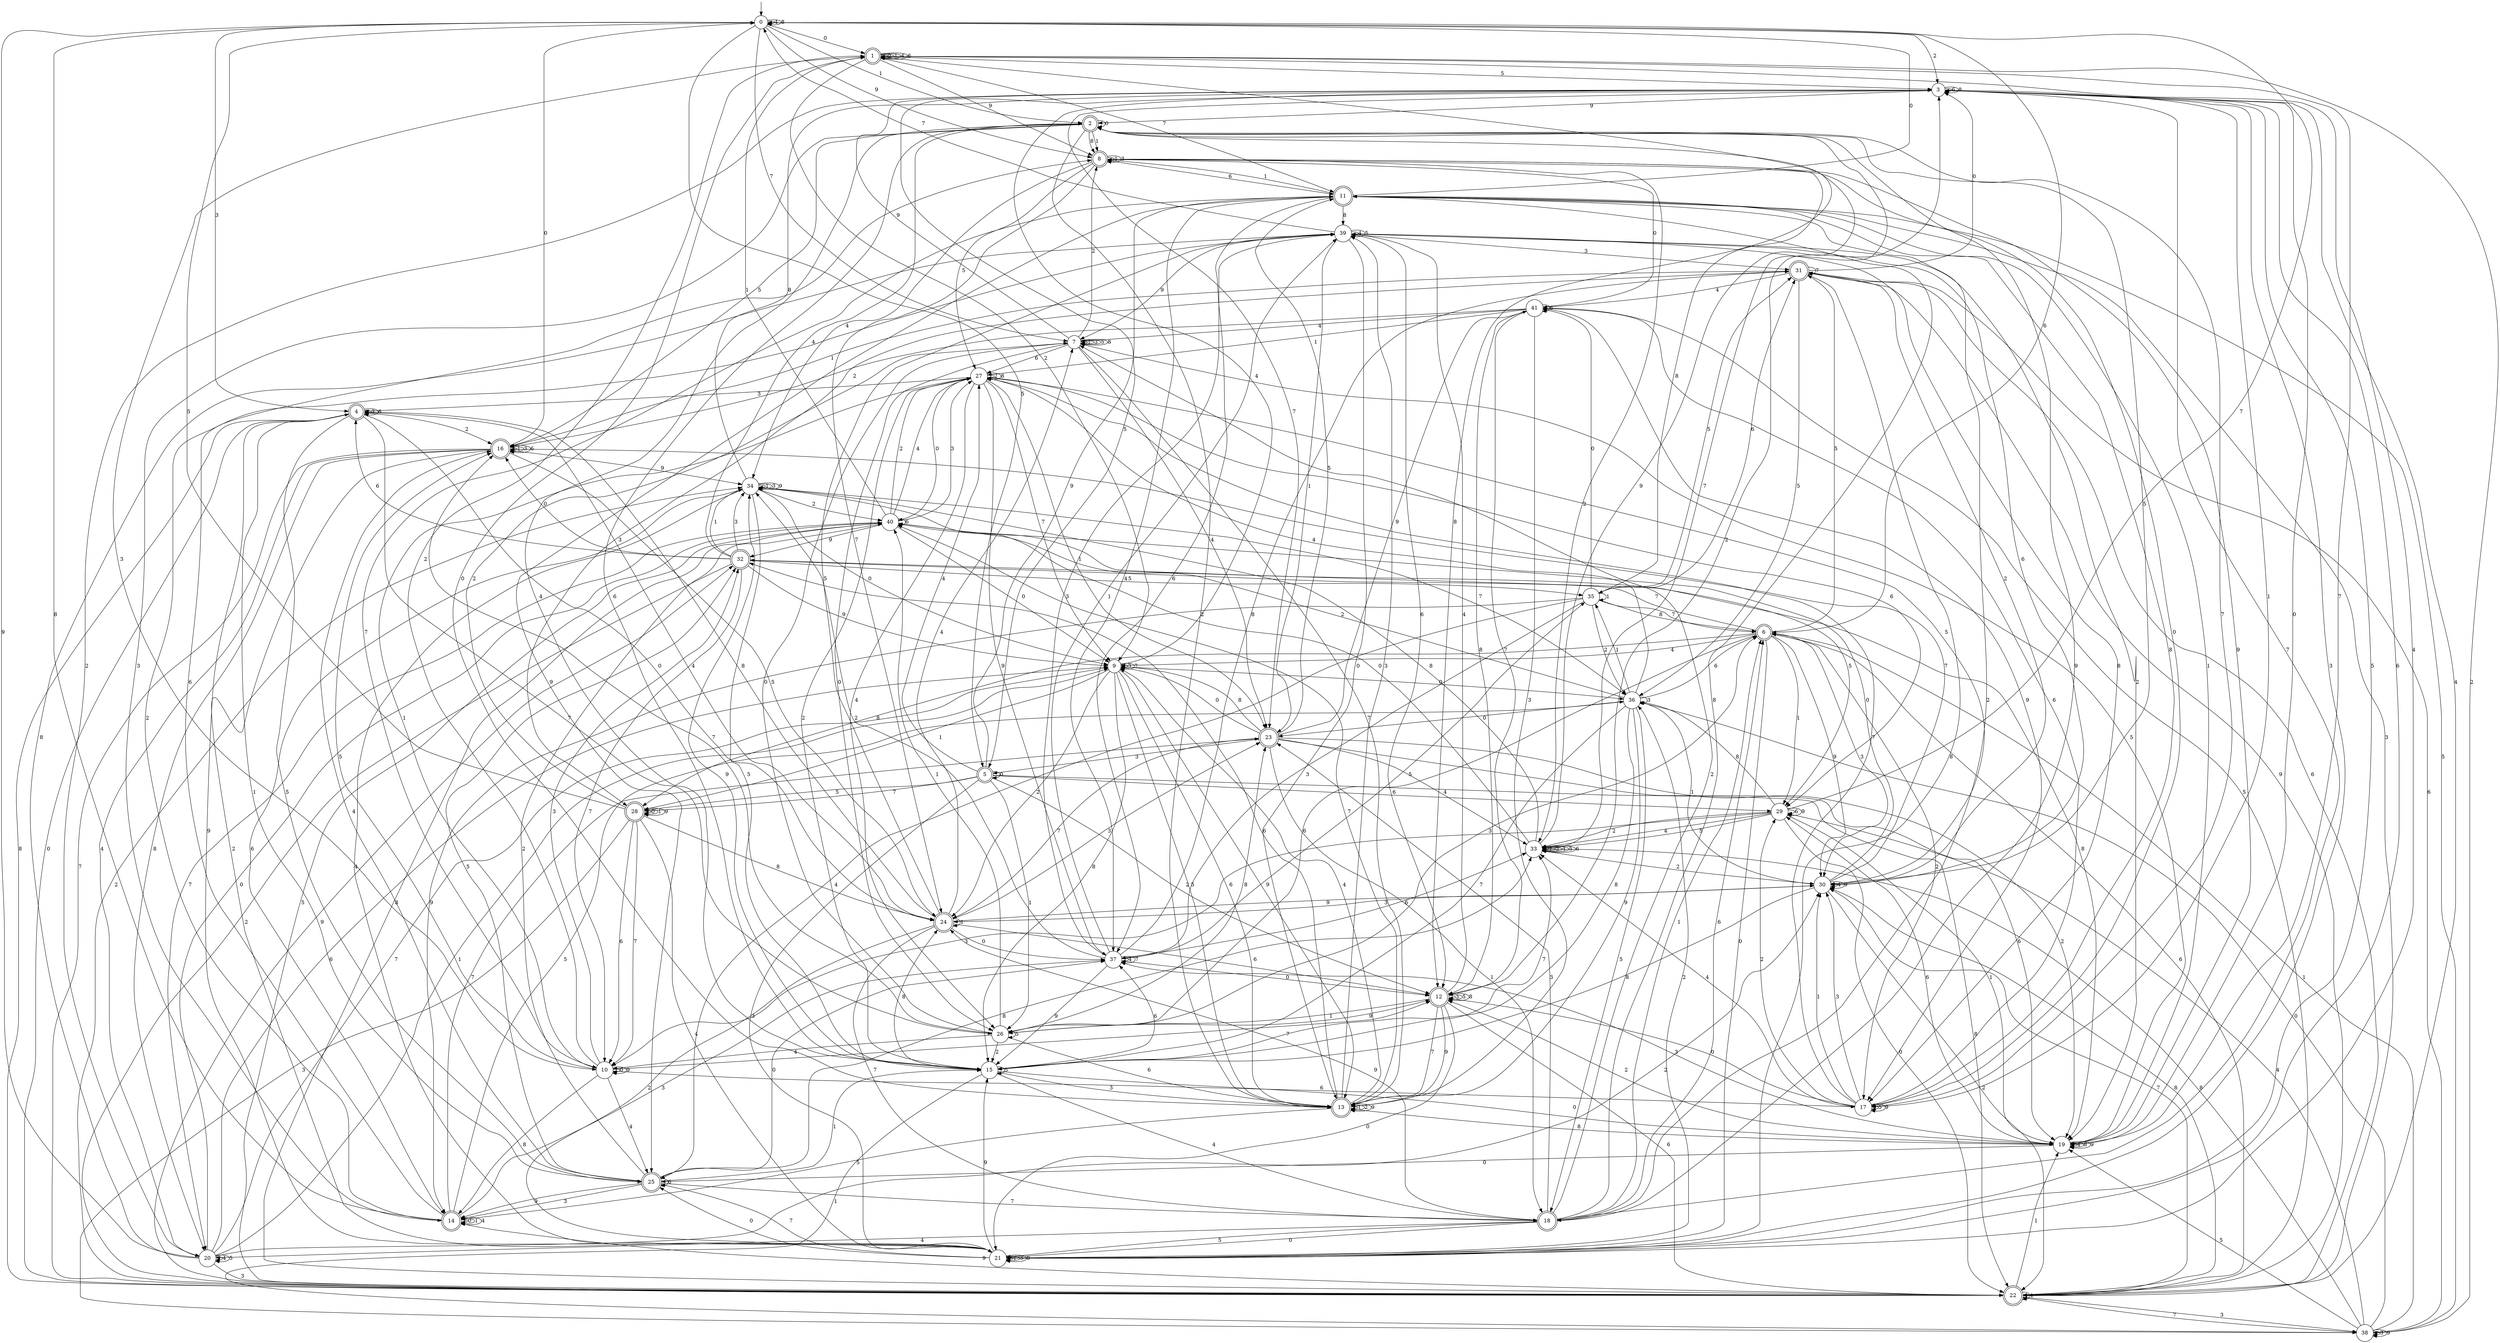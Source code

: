 digraph g {

	s0 [shape="circle" label="0"];
	s1 [shape="doublecircle" label="1"];
	s2 [shape="doublecircle" label="2"];
	s3 [shape="circle" label="3"];
	s4 [shape="doublecircle" label="4"];
	s5 [shape="doublecircle" label="5"];
	s6 [shape="doublecircle" label="6"];
	s7 [shape="circle" label="7"];
	s8 [shape="doublecircle" label="8"];
	s9 [shape="circle" label="9"];
	s10 [shape="circle" label="10"];
	s11 [shape="doublecircle" label="11"];
	s12 [shape="doublecircle" label="12"];
	s13 [shape="doublecircle" label="13"];
	s14 [shape="doublecircle" label="14"];
	s15 [shape="circle" label="15"];
	s16 [shape="doublecircle" label="16"];
	s17 [shape="circle" label="17"];
	s18 [shape="doublecircle" label="18"];
	s19 [shape="circle" label="19"];
	s20 [shape="circle" label="20"];
	s21 [shape="circle" label="21"];
	s22 [shape="doublecircle" label="22"];
	s23 [shape="doublecircle" label="23"];
	s24 [shape="doublecircle" label="24"];
	s25 [shape="doublecircle" label="25"];
	s26 [shape="circle" label="26"];
	s27 [shape="circle" label="27"];
	s28 [shape="doublecircle" label="28"];
	s29 [shape="circle" label="29"];
	s30 [shape="circle" label="30"];
	s31 [shape="doublecircle" label="31"];
	s32 [shape="doublecircle" label="32"];
	s33 [shape="circle" label="33"];
	s34 [shape="circle" label="34"];
	s35 [shape="circle" label="35"];
	s36 [shape="circle" label="36"];
	s37 [shape="circle" label="37"];
	s38 [shape="circle" label="38"];
	s39 [shape="circle" label="39"];
	s40 [shape="circle" label="40"];
	s41 [shape="circle" label="41"];
	s0 -> s1 [label="0"];
	s0 -> s2 [label="1"];
	s0 -> s3 [label="2"];
	s0 -> s4 [label="3"];
	s0 -> s0 [label="4"];
	s0 -> s5 [label="5"];
	s0 -> s6 [label="6"];
	s0 -> s7 [label="7"];
	s0 -> s0 [label="8"];
	s0 -> s8 [label="9"];
	s1 -> s1 [label="0"];
	s1 -> s1 [label="1"];
	s1 -> s9 [label="2"];
	s1 -> s10 [label="3"];
	s1 -> s1 [label="4"];
	s1 -> s3 [label="5"];
	s1 -> s1 [label="6"];
	s1 -> s11 [label="7"];
	s1 -> s12 [label="8"];
	s1 -> s8 [label="9"];
	s2 -> s2 [label="0"];
	s2 -> s8 [label="1"];
	s2 -> s13 [label="2"];
	s2 -> s14 [label="3"];
	s2 -> s15 [label="4"];
	s2 -> s16 [label="5"];
	s2 -> s15 [label="6"];
	s2 -> s17 [label="7"];
	s2 -> s8 [label="8"];
	s2 -> s18 [label="9"];
	s3 -> s19 [label="0"];
	s3 -> s17 [label="1"];
	s3 -> s20 [label="2"];
	s3 -> s21 [label="3"];
	s3 -> s22 [label="4"];
	s3 -> s5 [label="5"];
	s3 -> s3 [label="6"];
	s3 -> s23 [label="7"];
	s3 -> s3 [label="8"];
	s3 -> s2 [label="9"];
	s4 -> s24 [label="0"];
	s4 -> s25 [label="1"];
	s4 -> s16 [label="2"];
	s4 -> s4 [label="3"];
	s4 -> s24 [label="4"];
	s4 -> s25 [label="5"];
	s4 -> s4 [label="6"];
	s4 -> s26 [label="7"];
	s4 -> s22 [label="8"];
	s4 -> s21 [label="9"];
	s5 -> s5 [label="0"];
	s5 -> s26 [label="1"];
	s5 -> s12 [label="2"];
	s5 -> s21 [label="3"];
	s5 -> s27 [label="4"];
	s5 -> s28 [label="5"];
	s5 -> s29 [label="6"];
	s5 -> s28 [label="7"];
	s5 -> s22 [label="8"];
	s5 -> s11 [label="9"];
	s6 -> s21 [label="0"];
	s6 -> s29 [label="1"];
	s6 -> s17 [label="2"];
	s6 -> s30 [label="3"];
	s6 -> s9 [label="4"];
	s6 -> s31 [label="5"];
	s6 -> s26 [label="6"];
	s6 -> s32 [label="7"];
	s6 -> s28 [label="8"];
	s6 -> s30 [label="9"];
	s7 -> s26 [label="0"];
	s7 -> s7 [label="1"];
	s7 -> s8 [label="2"];
	s7 -> s7 [label="3"];
	s7 -> s23 [label="4"];
	s7 -> s7 [label="5"];
	s7 -> s27 [label="6"];
	s7 -> s13 [label="7"];
	s7 -> s7 [label="8"];
	s7 -> s3 [label="9"];
	s8 -> s17 [label="0"];
	s8 -> s8 [label="1"];
	s8 -> s33 [label="2"];
	s8 -> s8 [label="3"];
	s8 -> s34 [label="4"];
	s8 -> s27 [label="5"];
	s8 -> s11 [label="6"];
	s8 -> s24 [label="7"];
	s8 -> s35 [label="8"];
	s8 -> s19 [label="9"];
	s9 -> s36 [label="0"];
	s9 -> s28 [label="1"];
	s9 -> s24 [label="2"];
	s9 -> s9 [label="3"];
	s9 -> s3 [label="4"];
	s9 -> s13 [label="5"];
	s9 -> s13 [label="6"];
	s9 -> s9 [label="7"];
	s9 -> s15 [label="8"];
	s9 -> s13 [label="9"];
	s10 -> s10 [label="0"];
	s10 -> s27 [label="1"];
	s10 -> s1 [label="2"];
	s10 -> s32 [label="3"];
	s10 -> s25 [label="4"];
	s10 -> s16 [label="5"];
	s10 -> s17 [label="6"];
	s10 -> s12 [label="7"];
	s10 -> s14 [label="8"];
	s10 -> s10 [label="9"];
	s11 -> s0 [label="0"];
	s11 -> s8 [label="1"];
	s11 -> s18 [label="2"];
	s11 -> s22 [label="3"];
	s11 -> s37 [label="4"];
	s11 -> s38 [label="5"];
	s11 -> s37 [label="6"];
	s11 -> s10 [label="7"];
	s11 -> s39 [label="8"];
	s11 -> s25 [label="9"];
	s12 -> s21 [label="0"];
	s12 -> s26 [label="1"];
	s12 -> s3 [label="2"];
	s12 -> s12 [label="3"];
	s12 -> s39 [label="4"];
	s12 -> s12 [label="5"];
	s12 -> s22 [label="6"];
	s12 -> s13 [label="7"];
	s12 -> s12 [label="8"];
	s12 -> s13 [label="9"];
	s13 -> s1 [label="0"];
	s13 -> s13 [label="1"];
	s13 -> s13 [label="2"];
	s13 -> s39 [label="3"];
	s13 -> s9 [label="4"];
	s13 -> s14 [label="5"];
	s13 -> s32 [label="6"];
	s13 -> s40 [label="7"];
	s13 -> s19 [label="8"];
	s13 -> s13 [label="9"];
	s14 -> s14 [label="0"];
	s14 -> s14 [label="1"];
	s14 -> s39 [label="2"];
	s14 -> s37 [label="3"];
	s14 -> s14 [label="4"];
	s14 -> s36 [label="5"];
	s14 -> s8 [label="6"];
	s14 -> s23 [label="7"];
	s14 -> s0 [label="8"];
	s14 -> s22 [label="9"];
	s15 -> s19 [label="0"];
	s15 -> s38 [label="1"];
	s15 -> s27 [label="2"];
	s15 -> s13 [label="3"];
	s15 -> s18 [label="4"];
	s15 -> s15 [label="5"];
	s15 -> s37 [label="6"];
	s15 -> s33 [label="7"];
	s15 -> s24 [label="8"];
	s15 -> s34 [label="9"];
	s16 -> s0 [label="0"];
	s16 -> s16 [label="1"];
	s16 -> s21 [label="2"];
	s16 -> s16 [label="3"];
	s16 -> s20 [label="4"];
	s16 -> s24 [label="5"];
	s16 -> s16 [label="6"];
	s16 -> s22 [label="7"];
	s16 -> s20 [label="8"];
	s16 -> s34 [label="9"];
	s17 -> s12 [label="0"];
	s17 -> s30 [label="1"];
	s17 -> s29 [label="2"];
	s17 -> s30 [label="3"];
	s17 -> s33 [label="4"];
	s17 -> s17 [label="5"];
	s17 -> s41 [label="6"];
	s17 -> s27 [label="7"];
	s17 -> s11 [label="8"];
	s17 -> s17 [label="9"];
	s18 -> s21 [label="0"];
	s18 -> s6 [label="1"];
	s18 -> s7 [label="2"];
	s18 -> s23 [label="3"];
	s18 -> s20 [label="4"];
	s18 -> s21 [label="5"];
	s18 -> s6 [label="6"];
	s18 -> s3 [label="7"];
	s18 -> s11 [label="8"];
	s18 -> s24 [label="9"];
	s19 -> s25 [label="0"];
	s19 -> s11 [label="1"];
	s19 -> s12 [label="2"];
	s19 -> s37 [label="3"];
	s19 -> s19 [label="4"];
	s19 -> s7 [label="5"];
	s19 -> s29 [label="6"];
	s19 -> s1 [label="7"];
	s19 -> s19 [label="8"];
	s19 -> s19 [label="9"];
	s20 -> s40 [label="0"];
	s20 -> s9 [label="1"];
	s20 -> s30 [label="2"];
	s20 -> s22 [label="3"];
	s20 -> s20 [label="4"];
	s20 -> s20 [label="5"];
	s20 -> s9 [label="6"];
	s20 -> s9 [label="7"];
	s20 -> s39 [label="8"];
	s20 -> s0 [label="9"];
	s21 -> s25 [label="0"];
	s21 -> s21 [label="1"];
	s21 -> s36 [label="2"];
	s21 -> s21 [label="3"];
	s21 -> s1 [label="4"];
	s21 -> s3 [label="5"];
	s21 -> s3 [label="6"];
	s21 -> s25 [label="7"];
	s21 -> s21 [label="8"];
	s21 -> s15 [label="9"];
	s22 -> s4 [label="0"];
	s22 -> s19 [label="1"];
	s22 -> s34 [label="2"];
	s22 -> s38 [label="3"];
	s22 -> s22 [label="4"];
	s22 -> s40 [label="5"];
	s22 -> s6 [label="6"];
	s22 -> s30 [label="7"];
	s22 -> s30 [label="8"];
	s22 -> s32 [label="9"];
	s23 -> s9 [label="0"];
	s23 -> s18 [label="1"];
	s23 -> s19 [label="2"];
	s23 -> s5 [label="3"];
	s23 -> s33 [label="4"];
	s23 -> s11 [label="5"];
	s23 -> s19 [label="6"];
	s23 -> s24 [label="7"];
	s23 -> s9 [label="8"];
	s23 -> s41 [label="9"];
	s24 -> s37 [label="0"];
	s24 -> s24 [label="1"];
	s24 -> s21 [label="2"];
	s24 -> s23 [label="3"];
	s24 -> s7 [label="4"];
	s24 -> s39 [label="5"];
	s24 -> s12 [label="6"];
	s24 -> s18 [label="7"];
	s24 -> s4 [label="8"];
	s24 -> s30 [label="9"];
	s25 -> s37 [label="0"];
	s25 -> s15 [label="1"];
	s25 -> s40 [label="2"];
	s25 -> s14 [label="3"];
	s25 -> s16 [label="4"];
	s25 -> s32 [label="5"];
	s25 -> s25 [label="6"];
	s25 -> s18 [label="7"];
	s25 -> s33 [label="8"];
	s25 -> s14 [label="9"];
	s26 -> s7 [label="0"];
	s26 -> s40 [label="1"];
	s26 -> s15 [label="2"];
	s26 -> s6 [label="3"];
	s26 -> s10 [label="4"];
	s26 -> s26 [label="5"];
	s26 -> s13 [label="6"];
	s26 -> s16 [label="7"];
	s26 -> s23 [label="8"];
	s26 -> s12 [label="9"];
	s27 -> s40 [label="0"];
	s27 -> s23 [label="1"];
	s27 -> s27 [label="2"];
	s27 -> s4 [label="3"];
	s27 -> s26 [label="4"];
	s27 -> s30 [label="5"];
	s27 -> s29 [label="6"];
	s27 -> s9 [label="7"];
	s27 -> s27 [label="8"];
	s27 -> s37 [label="9"];
	s28 -> s28 [label="0"];
	s28 -> s28 [label="1"];
	s28 -> s7 [label="2"];
	s28 -> s38 [label="3"];
	s28 -> s21 [label="4"];
	s28 -> s0 [label="5"];
	s28 -> s10 [label="6"];
	s28 -> s10 [label="7"];
	s28 -> s24 [label="8"];
	s28 -> s28 [label="9"];
	s29 -> s22 [label="0"];
	s29 -> s19 [label="1"];
	s29 -> s33 [label="2"];
	s29 -> s10 [label="3"];
	s29 -> s33 [label="4"];
	s29 -> s33 [label="5"];
	s29 -> s29 [label="6"];
	s29 -> s0 [label="7"];
	s29 -> s36 [label="8"];
	s29 -> s29 [label="9"];
	s30 -> s40 [label="0"];
	s30 -> s36 [label="1"];
	s30 -> s22 [label="2"];
	s30 -> s24 [label="3"];
	s30 -> s30 [label="4"];
	s30 -> s2 [label="5"];
	s30 -> s39 [label="6"];
	s30 -> s16 [label="7"];
	s30 -> s15 [label="8"];
	s30 -> s30 [label="9"];
	s31 -> s3 [label="0"];
	s31 -> s16 [label="1"];
	s31 -> s30 [label="2"];
	s31 -> s28 [label="3"];
	s31 -> s41 [label="4"];
	s31 -> s36 [label="5"];
	s31 -> s22 [label="6"];
	s31 -> s31 [label="7"];
	s31 -> s21 [label="8"];
	s31 -> s22 [label="9"];
	s32 -> s16 [label="0"];
	s32 -> s34 [label="1"];
	s32 -> s22 [label="2"];
	s32 -> s34 [label="3"];
	s32 -> s2 [label="4"];
	s32 -> s35 [label="5"];
	s32 -> s4 [label="6"];
	s32 -> s10 [label="7"];
	s32 -> s19 [label="8"];
	s32 -> s9 [label="9"];
	s33 -> s34 [label="0"];
	s33 -> s33 [label="1"];
	s33 -> s30 [label="2"];
	s33 -> s33 [label="3"];
	s33 -> s33 [label="4"];
	s33 -> s33 [label="5"];
	s33 -> s33 [label="6"];
	s33 -> s2 [label="7"];
	s33 -> s34 [label="8"];
	s33 -> s2 [label="9"];
	s34 -> s9 [label="0"];
	s34 -> s34 [label="1"];
	s34 -> s40 [label="2"];
	s34 -> s34 [label="3"];
	s34 -> s21 [label="4"];
	s34 -> s15 [label="5"];
	s34 -> s14 [label="6"];
	s34 -> s36 [label="7"];
	s34 -> s3 [label="8"];
	s34 -> s34 [label="9"];
	s35 -> s41 [label="0"];
	s35 -> s35 [label="1"];
	s35 -> s36 [label="2"];
	s35 -> s37 [label="3"];
	s35 -> s25 [label="4"];
	s35 -> s31 [label="5"];
	s35 -> s31 [label="6"];
	s35 -> s6 [label="7"];
	s35 -> s6 [label="8"];
	s35 -> s14 [label="9"];
	s36 -> s23 [label="0"];
	s36 -> s35 [label="1"];
	s36 -> s40 [label="2"];
	s36 -> s36 [label="3"];
	s36 -> s27 [label="4"];
	s36 -> s18 [label="5"];
	s36 -> s6 [label="6"];
	s36 -> s15 [label="7"];
	s36 -> s15 [label="8"];
	s36 -> s13 [label="9"];
	s37 -> s12 [label="0"];
	s37 -> s39 [label="1"];
	s37 -> s34 [label="2"];
	s37 -> s39 [label="3"];
	s37 -> s37 [label="4"];
	s37 -> s35 [label="5"];
	s37 -> s33 [label="6"];
	s37 -> s37 [label="7"];
	s37 -> s31 [label="8"];
	s37 -> s15 [label="9"];
	s38 -> s36 [label="0"];
	s38 -> s6 [label="1"];
	s38 -> s1 [label="2"];
	s38 -> s38 [label="3"];
	s38 -> s29 [label="4"];
	s38 -> s19 [label="5"];
	s38 -> s31 [label="6"];
	s38 -> s22 [label="7"];
	s38 -> s33 [label="8"];
	s38 -> s38 [label="9"];
	s39 -> s13 [label="0"];
	s39 -> s23 [label="1"];
	s39 -> s19 [label="2"];
	s39 -> s31 [label="3"];
	s39 -> s39 [label="4"];
	s39 -> s39 [label="5"];
	s39 -> s12 [label="6"];
	s39 -> s0 [label="7"];
	s39 -> s17 [label="8"];
	s39 -> s7 [label="9"];
	s40 -> s9 [label="0"];
	s40 -> s1 [label="1"];
	s40 -> s27 [label="2"];
	s40 -> s27 [label="3"];
	s40 -> s27 [label="4"];
	s40 -> s29 [label="5"];
	s40 -> s40 [label="6"];
	s40 -> s20 [label="7"];
	s40 -> s22 [label="8"];
	s40 -> s32 [label="9"];
	s41 -> s8 [label="0"];
	s41 -> s27 [label="1"];
	s41 -> s16 [label="2"];
	s41 -> s13 [label="3"];
	s41 -> s7 [label="4"];
	s41 -> s22 [label="5"];
	s41 -> s41 [label="6"];
	s41 -> s12 [label="7"];
	s41 -> s12 [label="8"];
	s41 -> s17 [label="9"];

__start0 [label="" shape="none" width="0" height="0"];
__start0 -> s0;

}
